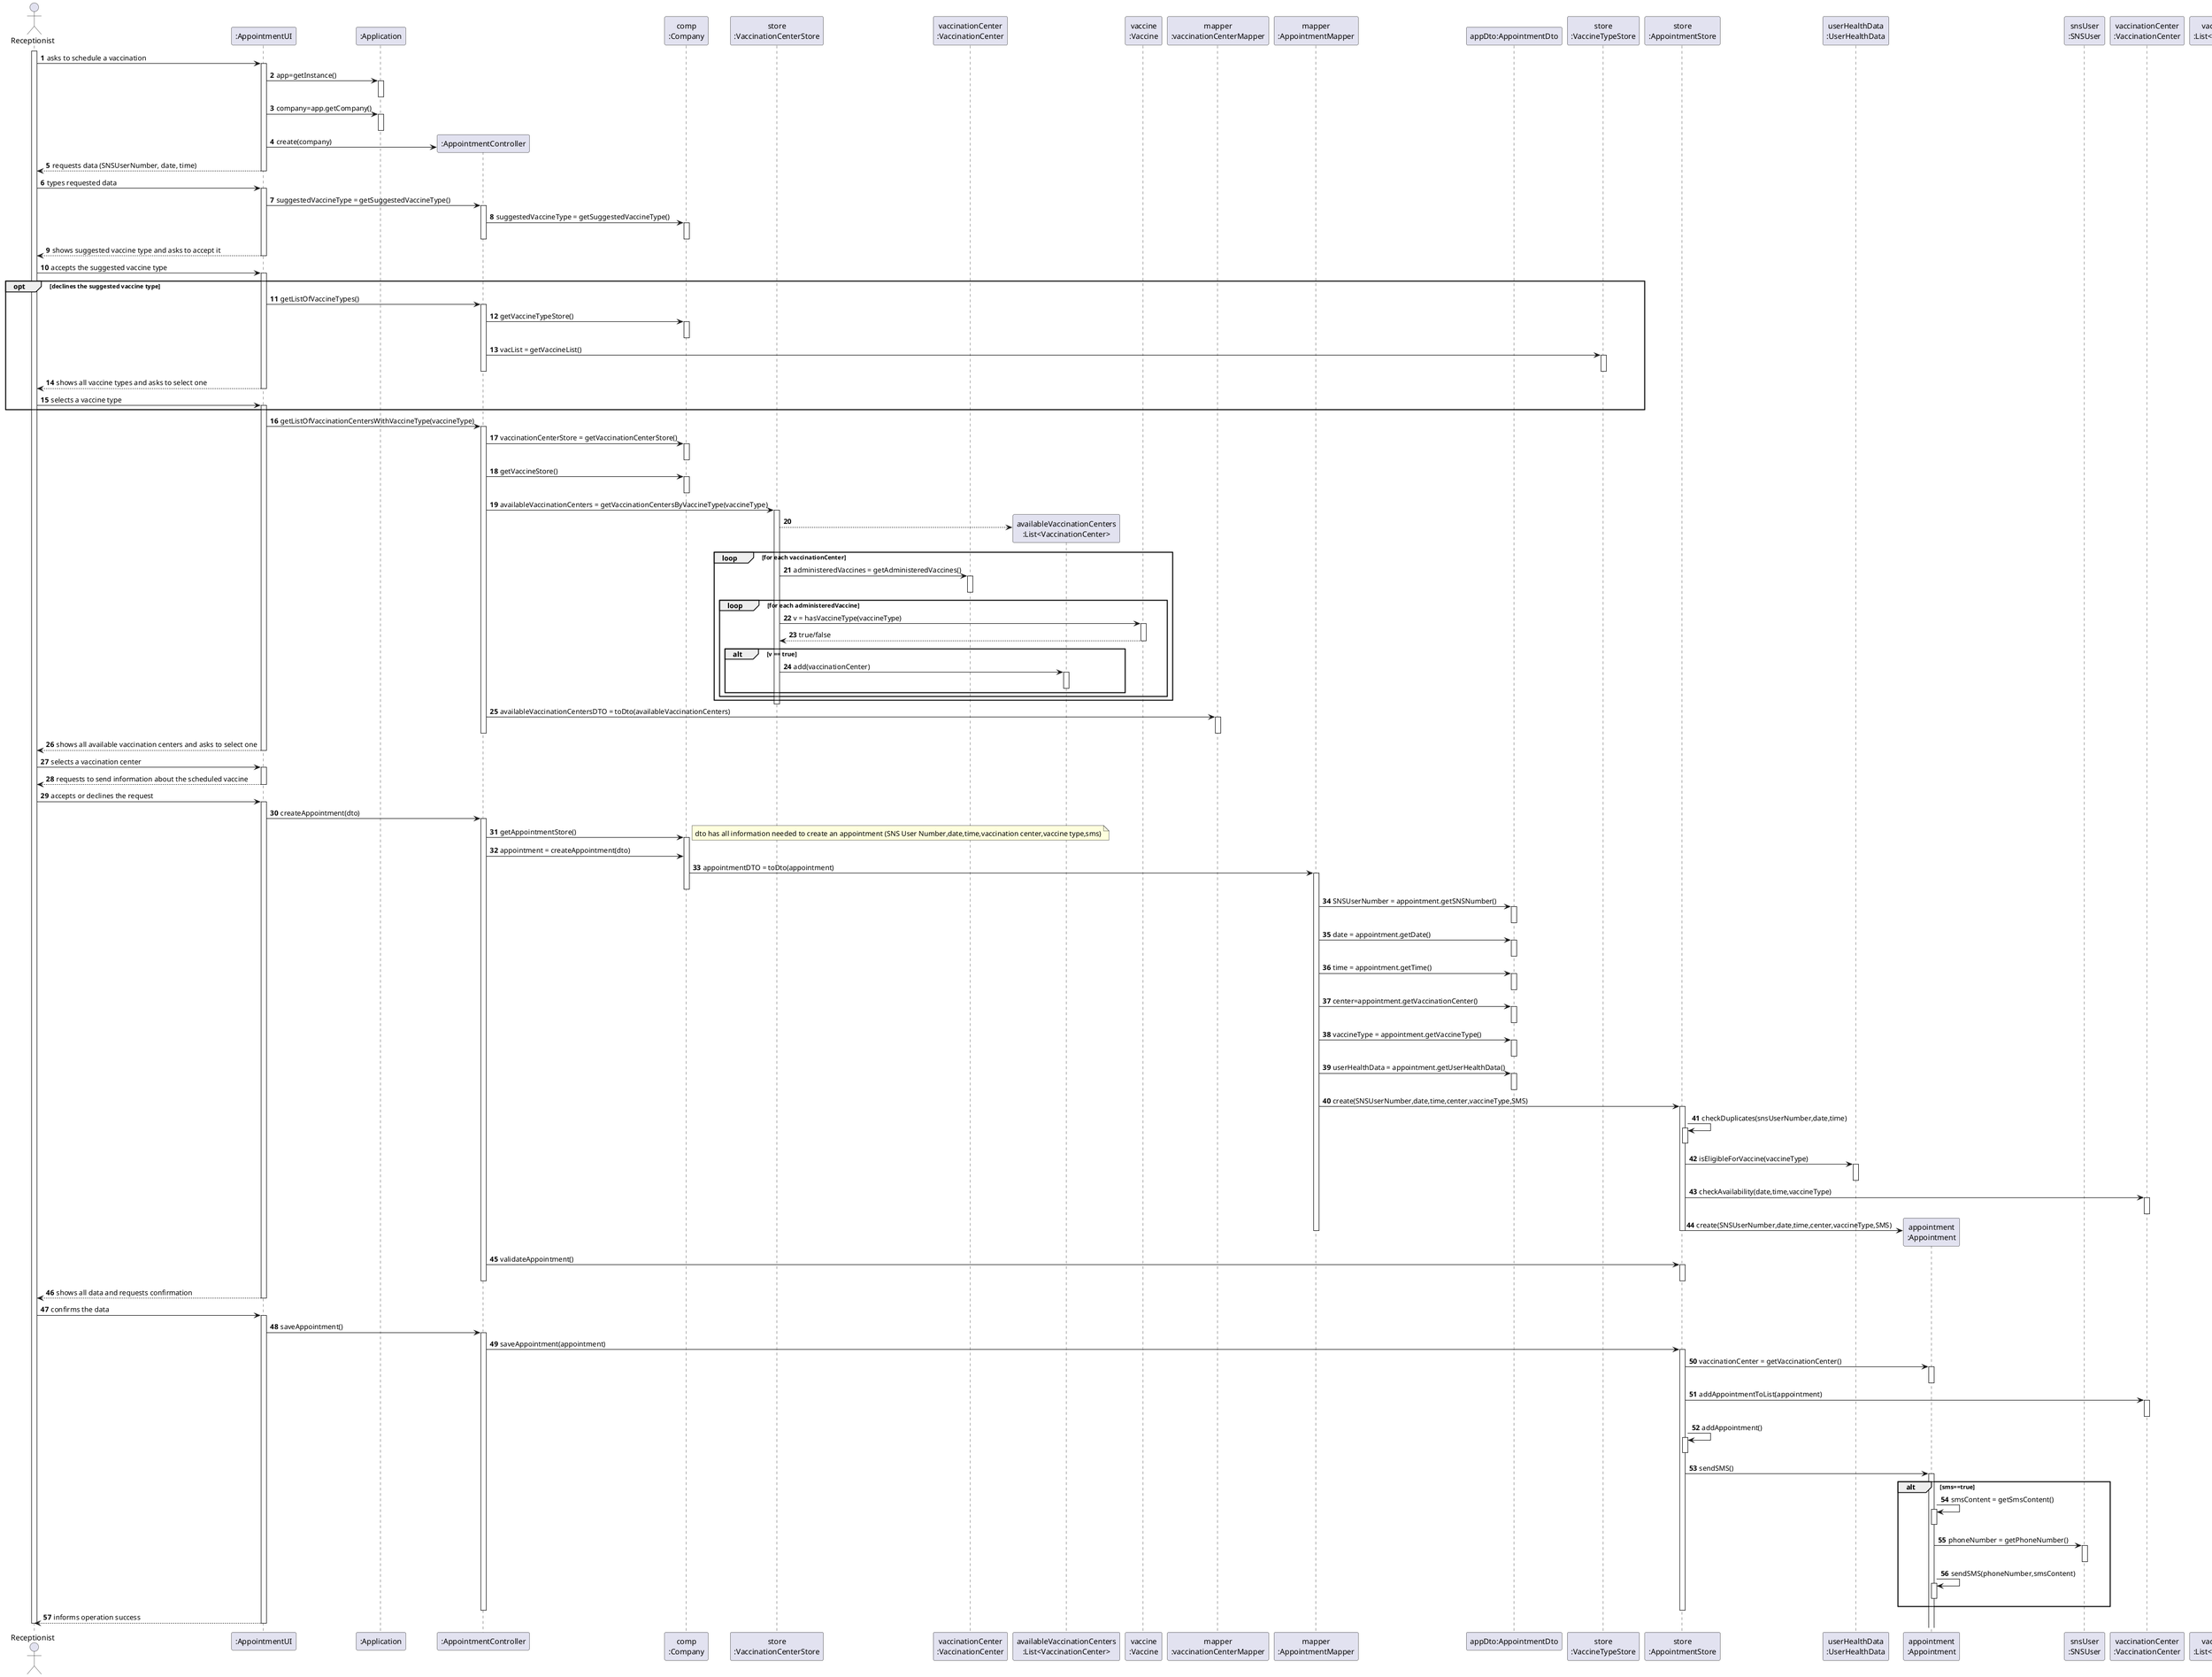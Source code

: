 @startuml US02_SD
autonumber
'hide footbox
actor "Receptionist" as RECEPT

participant ":AppointmentUI" as UI
participant ":Application" as APP
participant ":AppointmentController" as CTRL
participant "comp\n:Company" as COMP
participant "store\n:VaccinationCenterStore" as CENTERSTORE
participant "vaccinationCenter\n:VaccinationCenter" as CENTER
participant "availableVaccinationCenters\n:List<VaccinationCenter>" as LISTCENTER
participant "vaccine\n:Vaccine" as VACCINE
participant "mapper\n:vaccinationCenterMapper" as VACMAPPER
participant "mapper\n:AppointmentMapper" as APPMAPPER
participant "appDto:AppointmentDto" as DTO
participant "store\n:VaccineTypeStore" as VACSTORE
participant "store\n:AppointmentStore" as APPSTORE
participant "userHealthData\n:UserHealthData" as USERDATA
participant "appointment\n:Appointment" as APPOINT
participant "snsUser\n:SNSUser" as SNSUSER
participant "vaccinationCenter\n:VaccinationCenter" as VACCENTER
participant "vaccinesTypes\n:List<VaccineType>"
participant "administeredVaccines\n:List<Vaccines>"


activate RECEPT
RECEPT -> UI : asks to schedule a vaccination
activate UI

UI -> APP : app=getInstance()
activate APP
deactivate APP

UI -> APP : company=app.getCompany()
activate APP
deactivate APP

UI -> CTRL** : create(company)

UI --> RECEPT : requests data (SNSUserNumber, date, time)
deactivate UI

RECEPT -> UI : types requested data
activate UI

UI -> CTRL : suggestedVaccineType = getSuggestedVaccineType()
activate CTRL

CTRL -> COMP : suggestedVaccineType = getSuggestedVaccineType()
activate COMP
deactivate CTRL
deactivate COMP

UI --> RECEPT : shows suggested vaccine type and asks to accept it
deactivate UI

RECEPT -> UI : accepts the suggested vaccine type
activate UI

opt declines the suggested vaccine type
UI -> CTRL : getListOfVaccineTypes()
activate CTRL

CTRL -> COMP : getVaccineTypeStore()
activate COMP
deactivate COMP

CTRL -> VACSTORE : vacList = getVaccineList()
activate VACSTORE
deactivate VACSTORE
deactivate CTRL

UI --> RECEPT : shows all vaccine types and asks to select one
deactivate UI

RECEPT -> UI : selects a vaccine type
activate UI
end

UI -> CTRL : getListOfVaccinationCentersWithVaccineType(vaccineType)
activate CTRL

CTRL -> COMP : vaccinationCenterStore = getVaccinationCenterStore()
activate COMP
deactivate COMP

CTRL -> COMP : getVaccineStore()
activate COMP
deactivate COMP

CTRL -> CENTERSTORE : availableVaccinationCenters = getVaccinationCentersByVaccineType(vaccineType)
activate CENTERSTORE
CENTERSTORE --> LISTCENTER**
loop for each vaccinationCenter
CENTERSTORE -> CENTER : administeredVaccines = getAdministeredVaccines()
activate CENTER
deactivate CENTER
loop for each administeredVaccine
CENTERSTORE -> VACCINE : v = hasVaccineType(vaccineType)
activate VACCINE
VACCINE --> CENTERSTORE : true/false
deactivate VACCINE
alt v == true
CENTERSTORE -> LISTCENTER : add(vaccinationCenter)
activate LISTCENTER
deactivate LISTCENTER
end
end
end
deactivate CENTERSTORE

CTRL -> VACMAPPER : availableVaccinationCentersDTO = toDto(availableVaccinationCenters)
activate VACMAPPER
deactivate VACMAPPER

deactivate CTRL

UI --> RECEPT : shows all available vaccination centers and asks to select one
deactivate UI

RECEPT -> UI : selects a vaccination center
activate UI

UI --> RECEPT : requests to send information about the scheduled vaccine
deactivate UI
RECEPT -> UI : accepts or declines the request
activate UI

UI -> CTRL : createAppointment(dto)
activate CTRL

CTRL -> COMP : getAppointmentStore()
activate COMP

note right 
dto has all information needed to create an appointment (SNS User Number,date,time,vaccination center,vaccine type,sms)
end note
CTRL -> COMP : appointment = createAppointment(dto)

COMP -> APPMAPPER : appointmentDTO = toDto(appointment)
activate APPMAPPER
deactivate COMP

APPMAPPER -> DTO : SNSUserNumber = appointment.getSNSNumber()
activate DTO
deactivate DTO

APPMAPPER -> DTO : date = appointment.getDate()
activate DTO
deactivate DTO

APPMAPPER -> DTO : time = appointment.getTime()
activate DTO
deactivate DTO

APPMAPPER -> DTO : center=appointment.getVaccinationCenter()
activate DTO
deactivate DTO

APPMAPPER -> DTO : vaccineType = appointment.getVaccineType()
activate DTO
deactivate DTO

APPMAPPER -> DTO : userHealthData = appointment.getUserHealthData() 
activate DTO
deactivate DTO

APPMAPPER -> APPSTORE : create(SNSUserNumber,date,time,center,vaccineType,SMS)
activate APPSTORE

APPSTORE -> APPSTORE : checkDuplicates(snsUserNumber,date,time)
activate APPSTORE
deactivate APPSTORE

APPSTORE -> USERDATA : isEligibleForVaccine(vaccineType)
activate USERDATA
deactivate USERDATA

APPSTORE -> VACCENTER : checkAvailability(date,time,vaccineType)
activate VACCENTER
deactivate VACCENTER

APPSTORE -> APPOINT** : create(SNSUserNumber,date,time,center,vaccineType,SMS)
deactivate APPMAPPER
deactivate APPSTORE

CTRL -> APPSTORE : validateAppointment()
activate APPSTORE
deactivate CTRL
deactivate APPSTORE


UI --> RECEPT : shows all data and requests confirmation
deactivate UI
RECEPT -> UI : confirms the data
activate UI

UI -> CTRL : saveAppointment()
activate CTRL

CTRL -> APPSTORE : saveAppointment(appointment)
activate APPSTORE

APPSTORE -> APPOINT : vaccinationCenter = getVaccinationCenter()
activate APPOINT
deactivate APPOINT

APPSTORE -> VACCENTER : addAppointmentToList(appointment)
activate VACCENTER
deactivate VACCENTER

APPSTORE -> APPSTORE : addAppointment()
activate APPSTORE
deactivate APPSTORE

APPSTORE -> APPOINT : sendSMS()
activate APPOINT

alt sms==true
APPOINT -> APPOINT : smsContent = getSmsContent()
activate APPOINT
deactivate APPOINT

APPOINT -> SNSUSER : phoneNumber = getPhoneNumber()
activate SNSUSER
deactivate SNSUSER

APPOINT -> APPOINT : sendSMS(phoneNumber,smsContent)
activate APPOINT
deactivate APPOINT
end


deactivate APPSTORE
deactivate CTRL

UI --> RECEPT : informs operation success
deactivate UI

deactivate RECEPT

@enduml